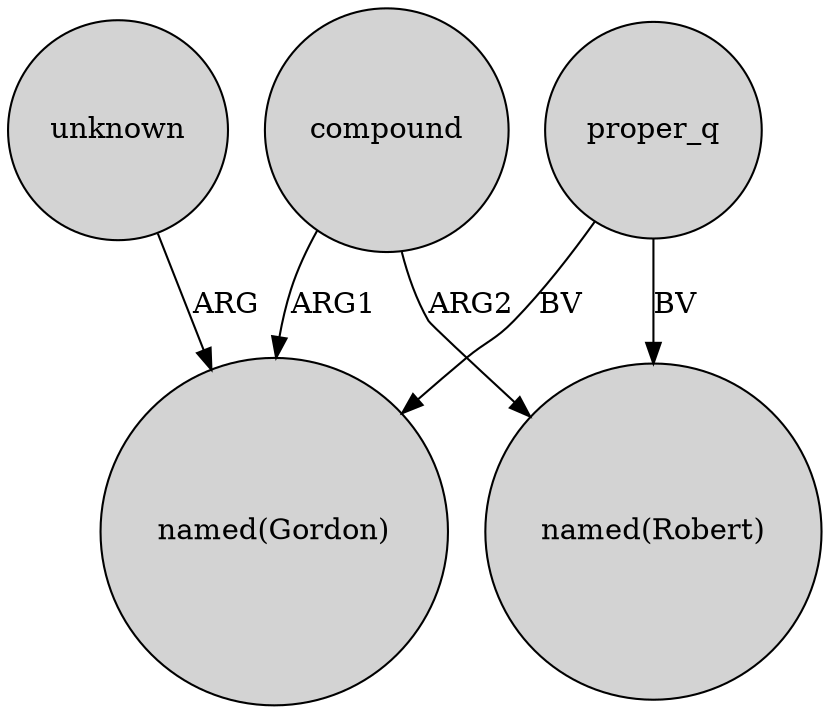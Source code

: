 digraph {
	node [shape=circle style=filled]
	proper_q -> "named(Robert)" [label=BV]
	unknown -> "named(Gordon)" [label=ARG]
	compound -> "named(Gordon)" [label=ARG1]
	proper_q -> "named(Gordon)" [label=BV]
	compound -> "named(Robert)" [label=ARG2]
}
